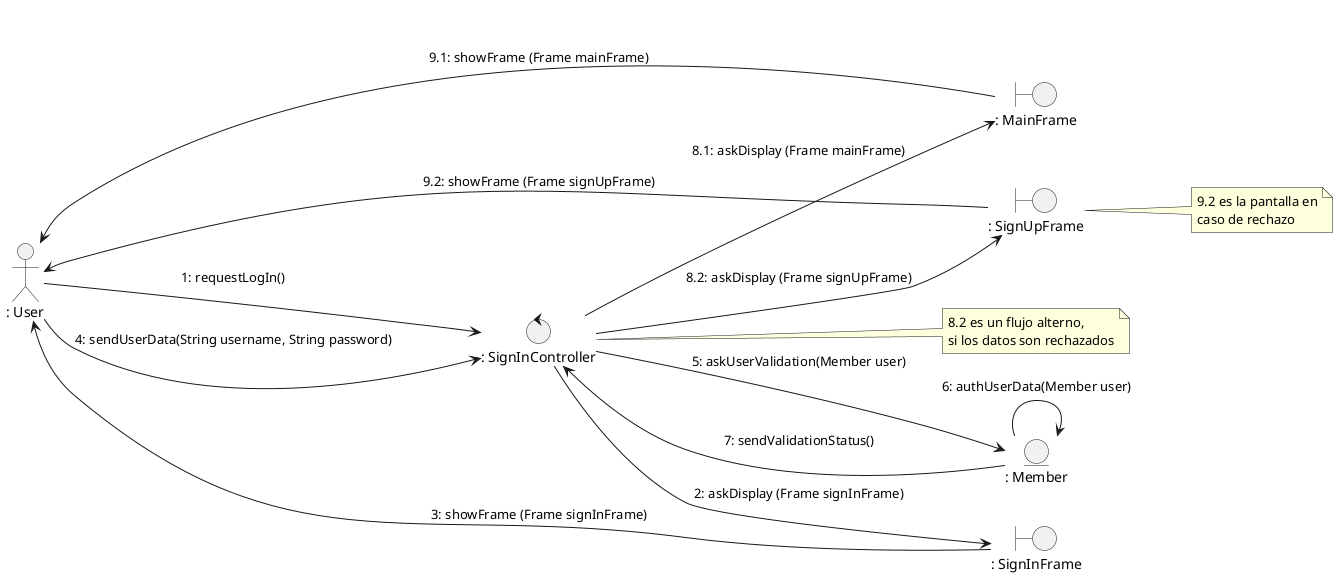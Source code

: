 @startuml uc2_login

left to right direction

actor ": User" as user
entity ": Member" as mod
control ": SignInController" as con
boundary ": SignInFrame" as vis
boundary ": MainFrame" as main
boundary ": SignUpFrame" as sup

note right of con
    8.2 es un flujo alterno, 
    si los datos son rechazados
end note

note right of sup 
    9.2 es la pantalla en
    caso de rechazo
end note


user --> con : 1: requestLogIn()
con --> vis : 2: askDisplay (Frame signInFrame)
vis --> user : 3: showFrame (Frame signInFrame)
user --> con : 4: sendUserData(String username, String password)
con --> mod : 5: askUserValidation(Member user)
mod --> mod : 6: authUserData(Member user) 
mod --> con : 7: sendValidationStatus() 
con --> main : 8.1: askDisplay (Frame mainFrame)
con --> sup : 8.2: askDisplay (Frame signUpFrame)
main --> user : 9.1: showFrame (Frame mainFrame)
sup --> user : 9.2: showFrame (Frame signUpFrame)

@enduml